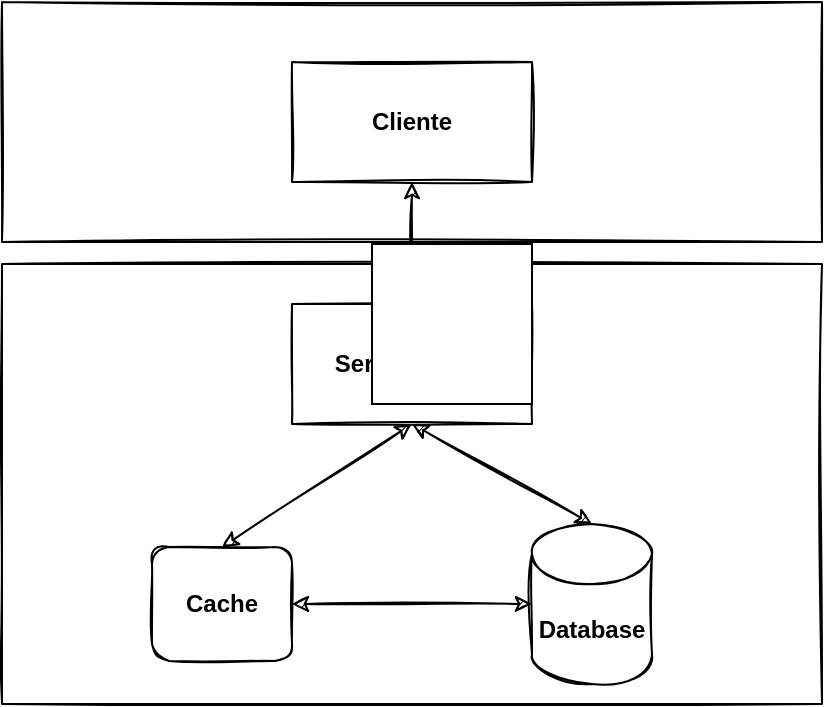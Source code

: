 <mxfile version="14.4.3" type="github">
  <diagram id="Ht1M8jgEwFfnCIfOTk4-" name="Web App Arch">
    <mxGraphModel dx="850" dy="489" grid="1" gridSize="10" guides="1" tooltips="1" connect="1" arrows="1" fold="1" page="1" pageScale="1" pageWidth="1169" pageHeight="827" math="0" shadow="0">
      <root>
        <mxCell id="0" />
        <mxCell id="1" parent="0" />
        <mxCell id="gEb63kY6CQBqyD7Z9hzd-1" value="&lt;b&gt;Cliente&lt;/b&gt;" style="whiteSpace=wrap;html=1;sketch=1;" parent="1" vertex="1">
          <mxGeometry x="510" y="99" width="120" height="60" as="geometry" />
        </mxCell>
        <mxCell id="gEb63kY6CQBqyD7Z9hzd-2" value="&lt;b&gt;Servidor Web&lt;/b&gt;" style="whiteSpace=wrap;html=1;sketch=1;" parent="1" vertex="1">
          <mxGeometry x="510" y="220" width="120" height="60" as="geometry" />
        </mxCell>
        <mxCell id="gEb63kY6CQBqyD7Z9hzd-3" value="&lt;b&gt;Database&lt;/b&gt;" style="shape=cylinder3;whiteSpace=wrap;html=1;boundedLbl=1;backgroundOutline=1;size=15;sketch=1;" parent="1" vertex="1">
          <mxGeometry x="630" y="330" width="60" height="80" as="geometry" />
        </mxCell>
        <mxCell id="gEb63kY6CQBqyD7Z9hzd-12" value="" style="endArrow=classic;startArrow=classic;html=1;entryX=0.5;entryY=1;entryDx=0;entryDy=0;exitX=0.5;exitY=0;exitDx=0;exitDy=0;sketch=1;" parent="1" source="gEb63kY6CQBqyD7Z9hzd-2" target="gEb63kY6CQBqyD7Z9hzd-1" edge="1">
          <mxGeometry width="50" height="50" relative="1" as="geometry">
            <mxPoint x="550" y="210" as="sourcePoint" />
            <mxPoint x="600" y="160" as="targetPoint" />
          </mxGeometry>
        </mxCell>
        <mxCell id="gEb63kY6CQBqyD7Z9hzd-13" value="" style="endArrow=classic;startArrow=classic;html=1;entryX=0;entryY=0.5;entryDx=0;entryDy=0;entryPerimeter=0;sketch=1;" parent="1" source="gEb63kY6CQBqyD7Z9hzd-15" target="gEb63kY6CQBqyD7Z9hzd-3" edge="1">
          <mxGeometry width="50" height="50" relative="1" as="geometry">
            <mxPoint x="520" y="370.0" as="sourcePoint" />
            <mxPoint x="600" y="360" as="targetPoint" />
          </mxGeometry>
        </mxCell>
        <mxCell id="gEb63kY6CQBqyD7Z9hzd-15" value="&lt;b&gt;Cache&lt;/b&gt;" style="whiteSpace=wrap;html=1;sketch=1;rounded=1;glass=0;" parent="1" vertex="1">
          <mxGeometry x="440" y="341.5" width="70" height="57" as="geometry" />
        </mxCell>
        <mxCell id="gEb63kY6CQBqyD7Z9hzd-16" value="" style="endArrow=classic;startArrow=classic;html=1;entryX=0.5;entryY=1;entryDx=0;entryDy=0;exitX=0.5;exitY=0;exitDx=0;exitDy=0;sketch=1;" parent="1" source="gEb63kY6CQBqyD7Z9hzd-15" target="gEb63kY6CQBqyD7Z9hzd-2" edge="1">
          <mxGeometry width="50" height="50" relative="1" as="geometry">
            <mxPoint x="520" y="340" as="sourcePoint" />
            <mxPoint x="570" y="290" as="targetPoint" />
          </mxGeometry>
        </mxCell>
        <mxCell id="gEb63kY6CQBqyD7Z9hzd-17" value="" style="endArrow=classic;startArrow=classic;html=1;entryX=0.5;entryY=1;entryDx=0;entryDy=0;exitX=0.5;exitY=0;exitDx=0;exitDy=0;exitPerimeter=0;sketch=1;" parent="1" source="gEb63kY6CQBqyD7Z9hzd-3" target="gEb63kY6CQBqyD7Z9hzd-2" edge="1">
          <mxGeometry width="50" height="50" relative="1" as="geometry">
            <mxPoint x="570" y="340" as="sourcePoint" />
            <mxPoint x="620" y="290" as="targetPoint" />
          </mxGeometry>
        </mxCell>
        <mxCell id="gEb63kY6CQBqyD7Z9hzd-18" value="" style="rounded=0;whiteSpace=wrap;html=1;glass=0;sketch=1;gradientColor=none;fillColor=none;" parent="1" vertex="1">
          <mxGeometry x="365" y="69" width="410" height="120" as="geometry" />
        </mxCell>
        <mxCell id="gEb63kY6CQBqyD7Z9hzd-19" value="" style="rounded=0;whiteSpace=wrap;html=1;glass=0;sketch=1;gradientColor=none;fillColor=none;" parent="1" vertex="1">
          <mxGeometry x="365" y="200" width="410" height="220" as="geometry" />
        </mxCell>
        <mxCell id="JrwMakoHEK3jACMMp4T2-1" value="" style="whiteSpace=wrap;html=1;aspect=fixed;" vertex="1" parent="1">
          <mxGeometry x="550" y="190" width="80" height="80" as="geometry" />
        </mxCell>
      </root>
    </mxGraphModel>
  </diagram>
</mxfile>
